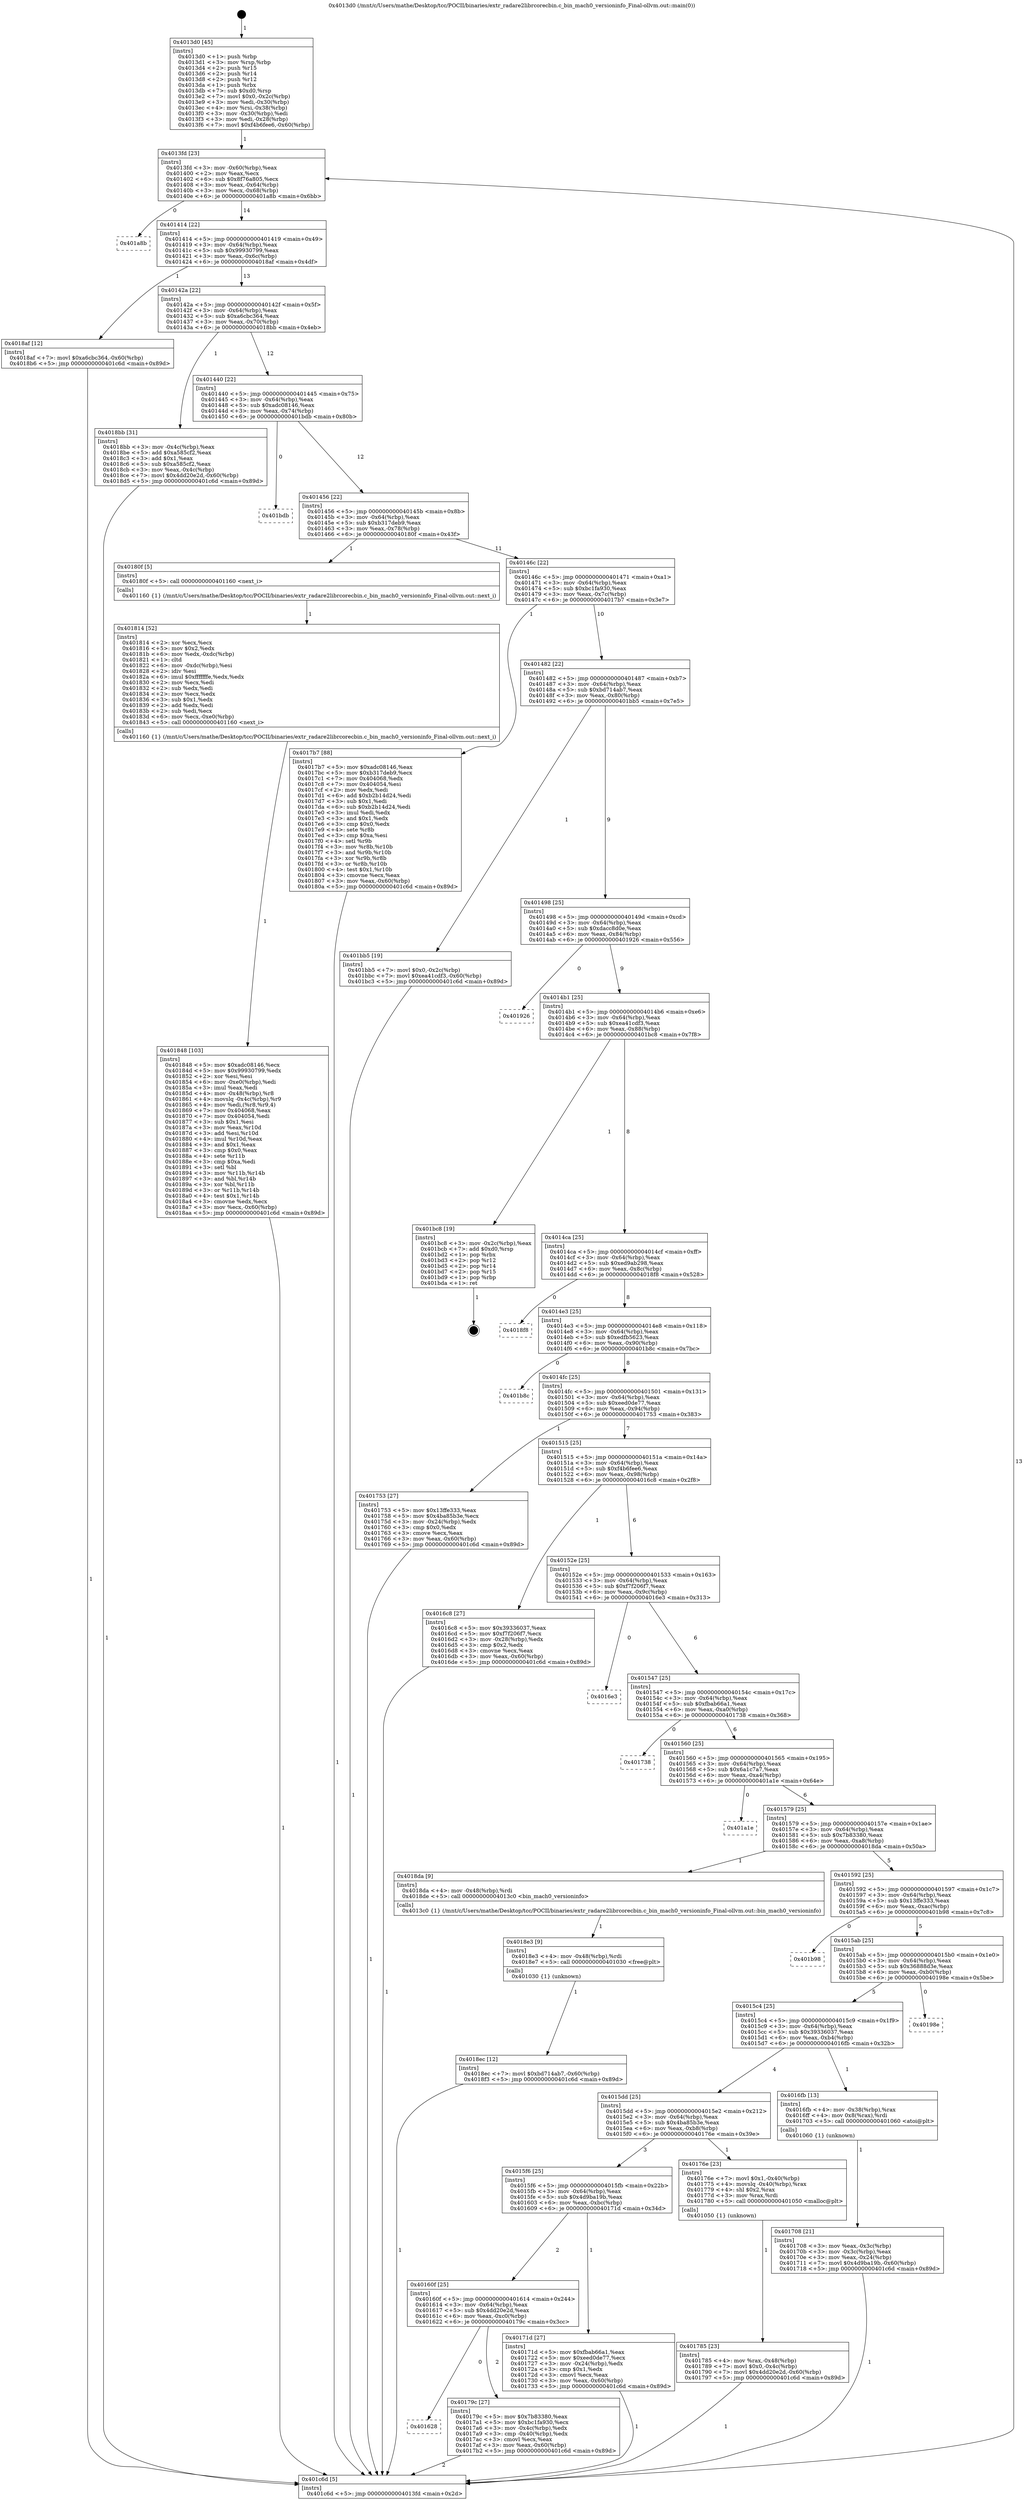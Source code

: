 digraph "0x4013d0" {
  label = "0x4013d0 (/mnt/c/Users/mathe/Desktop/tcc/POCII/binaries/extr_radare2librcorecbin.c_bin_mach0_versioninfo_Final-ollvm.out::main(0))"
  labelloc = "t"
  node[shape=record]

  Entry [label="",width=0.3,height=0.3,shape=circle,fillcolor=black,style=filled]
  "0x4013fd" [label="{
     0x4013fd [23]\l
     | [instrs]\l
     &nbsp;&nbsp;0x4013fd \<+3\>: mov -0x60(%rbp),%eax\l
     &nbsp;&nbsp;0x401400 \<+2\>: mov %eax,%ecx\l
     &nbsp;&nbsp;0x401402 \<+6\>: sub $0x8f76a805,%ecx\l
     &nbsp;&nbsp;0x401408 \<+3\>: mov %eax,-0x64(%rbp)\l
     &nbsp;&nbsp;0x40140b \<+3\>: mov %ecx,-0x68(%rbp)\l
     &nbsp;&nbsp;0x40140e \<+6\>: je 0000000000401a8b \<main+0x6bb\>\l
  }"]
  "0x401a8b" [label="{
     0x401a8b\l
  }", style=dashed]
  "0x401414" [label="{
     0x401414 [22]\l
     | [instrs]\l
     &nbsp;&nbsp;0x401414 \<+5\>: jmp 0000000000401419 \<main+0x49\>\l
     &nbsp;&nbsp;0x401419 \<+3\>: mov -0x64(%rbp),%eax\l
     &nbsp;&nbsp;0x40141c \<+5\>: sub $0x99930799,%eax\l
     &nbsp;&nbsp;0x401421 \<+3\>: mov %eax,-0x6c(%rbp)\l
     &nbsp;&nbsp;0x401424 \<+6\>: je 00000000004018af \<main+0x4df\>\l
  }"]
  Exit [label="",width=0.3,height=0.3,shape=circle,fillcolor=black,style=filled,peripheries=2]
  "0x4018af" [label="{
     0x4018af [12]\l
     | [instrs]\l
     &nbsp;&nbsp;0x4018af \<+7\>: movl $0xa6cbc364,-0x60(%rbp)\l
     &nbsp;&nbsp;0x4018b6 \<+5\>: jmp 0000000000401c6d \<main+0x89d\>\l
  }"]
  "0x40142a" [label="{
     0x40142a [22]\l
     | [instrs]\l
     &nbsp;&nbsp;0x40142a \<+5\>: jmp 000000000040142f \<main+0x5f\>\l
     &nbsp;&nbsp;0x40142f \<+3\>: mov -0x64(%rbp),%eax\l
     &nbsp;&nbsp;0x401432 \<+5\>: sub $0xa6cbc364,%eax\l
     &nbsp;&nbsp;0x401437 \<+3\>: mov %eax,-0x70(%rbp)\l
     &nbsp;&nbsp;0x40143a \<+6\>: je 00000000004018bb \<main+0x4eb\>\l
  }"]
  "0x4018ec" [label="{
     0x4018ec [12]\l
     | [instrs]\l
     &nbsp;&nbsp;0x4018ec \<+7\>: movl $0xbd714ab7,-0x60(%rbp)\l
     &nbsp;&nbsp;0x4018f3 \<+5\>: jmp 0000000000401c6d \<main+0x89d\>\l
  }"]
  "0x4018bb" [label="{
     0x4018bb [31]\l
     | [instrs]\l
     &nbsp;&nbsp;0x4018bb \<+3\>: mov -0x4c(%rbp),%eax\l
     &nbsp;&nbsp;0x4018be \<+5\>: add $0xa585cf2,%eax\l
     &nbsp;&nbsp;0x4018c3 \<+3\>: add $0x1,%eax\l
     &nbsp;&nbsp;0x4018c6 \<+5\>: sub $0xa585cf2,%eax\l
     &nbsp;&nbsp;0x4018cb \<+3\>: mov %eax,-0x4c(%rbp)\l
     &nbsp;&nbsp;0x4018ce \<+7\>: movl $0x4dd20e2d,-0x60(%rbp)\l
     &nbsp;&nbsp;0x4018d5 \<+5\>: jmp 0000000000401c6d \<main+0x89d\>\l
  }"]
  "0x401440" [label="{
     0x401440 [22]\l
     | [instrs]\l
     &nbsp;&nbsp;0x401440 \<+5\>: jmp 0000000000401445 \<main+0x75\>\l
     &nbsp;&nbsp;0x401445 \<+3\>: mov -0x64(%rbp),%eax\l
     &nbsp;&nbsp;0x401448 \<+5\>: sub $0xadc08146,%eax\l
     &nbsp;&nbsp;0x40144d \<+3\>: mov %eax,-0x74(%rbp)\l
     &nbsp;&nbsp;0x401450 \<+6\>: je 0000000000401bdb \<main+0x80b\>\l
  }"]
  "0x4018e3" [label="{
     0x4018e3 [9]\l
     | [instrs]\l
     &nbsp;&nbsp;0x4018e3 \<+4\>: mov -0x48(%rbp),%rdi\l
     &nbsp;&nbsp;0x4018e7 \<+5\>: call 0000000000401030 \<free@plt\>\l
     | [calls]\l
     &nbsp;&nbsp;0x401030 \{1\} (unknown)\l
  }"]
  "0x401bdb" [label="{
     0x401bdb\l
  }", style=dashed]
  "0x401456" [label="{
     0x401456 [22]\l
     | [instrs]\l
     &nbsp;&nbsp;0x401456 \<+5\>: jmp 000000000040145b \<main+0x8b\>\l
     &nbsp;&nbsp;0x40145b \<+3\>: mov -0x64(%rbp),%eax\l
     &nbsp;&nbsp;0x40145e \<+5\>: sub $0xb317deb9,%eax\l
     &nbsp;&nbsp;0x401463 \<+3\>: mov %eax,-0x78(%rbp)\l
     &nbsp;&nbsp;0x401466 \<+6\>: je 000000000040180f \<main+0x43f\>\l
  }"]
  "0x401848" [label="{
     0x401848 [103]\l
     | [instrs]\l
     &nbsp;&nbsp;0x401848 \<+5\>: mov $0xadc08146,%ecx\l
     &nbsp;&nbsp;0x40184d \<+5\>: mov $0x99930799,%edx\l
     &nbsp;&nbsp;0x401852 \<+2\>: xor %esi,%esi\l
     &nbsp;&nbsp;0x401854 \<+6\>: mov -0xe0(%rbp),%edi\l
     &nbsp;&nbsp;0x40185a \<+3\>: imul %eax,%edi\l
     &nbsp;&nbsp;0x40185d \<+4\>: mov -0x48(%rbp),%r8\l
     &nbsp;&nbsp;0x401861 \<+4\>: movslq -0x4c(%rbp),%r9\l
     &nbsp;&nbsp;0x401865 \<+4\>: mov %edi,(%r8,%r9,4)\l
     &nbsp;&nbsp;0x401869 \<+7\>: mov 0x404068,%eax\l
     &nbsp;&nbsp;0x401870 \<+7\>: mov 0x404054,%edi\l
     &nbsp;&nbsp;0x401877 \<+3\>: sub $0x1,%esi\l
     &nbsp;&nbsp;0x40187a \<+3\>: mov %eax,%r10d\l
     &nbsp;&nbsp;0x40187d \<+3\>: add %esi,%r10d\l
     &nbsp;&nbsp;0x401880 \<+4\>: imul %r10d,%eax\l
     &nbsp;&nbsp;0x401884 \<+3\>: and $0x1,%eax\l
     &nbsp;&nbsp;0x401887 \<+3\>: cmp $0x0,%eax\l
     &nbsp;&nbsp;0x40188a \<+4\>: sete %r11b\l
     &nbsp;&nbsp;0x40188e \<+3\>: cmp $0xa,%edi\l
     &nbsp;&nbsp;0x401891 \<+3\>: setl %bl\l
     &nbsp;&nbsp;0x401894 \<+3\>: mov %r11b,%r14b\l
     &nbsp;&nbsp;0x401897 \<+3\>: and %bl,%r14b\l
     &nbsp;&nbsp;0x40189a \<+3\>: xor %bl,%r11b\l
     &nbsp;&nbsp;0x40189d \<+3\>: or %r11b,%r14b\l
     &nbsp;&nbsp;0x4018a0 \<+4\>: test $0x1,%r14b\l
     &nbsp;&nbsp;0x4018a4 \<+3\>: cmovne %edx,%ecx\l
     &nbsp;&nbsp;0x4018a7 \<+3\>: mov %ecx,-0x60(%rbp)\l
     &nbsp;&nbsp;0x4018aa \<+5\>: jmp 0000000000401c6d \<main+0x89d\>\l
  }"]
  "0x40180f" [label="{
     0x40180f [5]\l
     | [instrs]\l
     &nbsp;&nbsp;0x40180f \<+5\>: call 0000000000401160 \<next_i\>\l
     | [calls]\l
     &nbsp;&nbsp;0x401160 \{1\} (/mnt/c/Users/mathe/Desktop/tcc/POCII/binaries/extr_radare2librcorecbin.c_bin_mach0_versioninfo_Final-ollvm.out::next_i)\l
  }"]
  "0x40146c" [label="{
     0x40146c [22]\l
     | [instrs]\l
     &nbsp;&nbsp;0x40146c \<+5\>: jmp 0000000000401471 \<main+0xa1\>\l
     &nbsp;&nbsp;0x401471 \<+3\>: mov -0x64(%rbp),%eax\l
     &nbsp;&nbsp;0x401474 \<+5\>: sub $0xbc1fa930,%eax\l
     &nbsp;&nbsp;0x401479 \<+3\>: mov %eax,-0x7c(%rbp)\l
     &nbsp;&nbsp;0x40147c \<+6\>: je 00000000004017b7 \<main+0x3e7\>\l
  }"]
  "0x401814" [label="{
     0x401814 [52]\l
     | [instrs]\l
     &nbsp;&nbsp;0x401814 \<+2\>: xor %ecx,%ecx\l
     &nbsp;&nbsp;0x401816 \<+5\>: mov $0x2,%edx\l
     &nbsp;&nbsp;0x40181b \<+6\>: mov %edx,-0xdc(%rbp)\l
     &nbsp;&nbsp;0x401821 \<+1\>: cltd\l
     &nbsp;&nbsp;0x401822 \<+6\>: mov -0xdc(%rbp),%esi\l
     &nbsp;&nbsp;0x401828 \<+2\>: idiv %esi\l
     &nbsp;&nbsp;0x40182a \<+6\>: imul $0xfffffffe,%edx,%edx\l
     &nbsp;&nbsp;0x401830 \<+2\>: mov %ecx,%edi\l
     &nbsp;&nbsp;0x401832 \<+2\>: sub %edx,%edi\l
     &nbsp;&nbsp;0x401834 \<+2\>: mov %ecx,%edx\l
     &nbsp;&nbsp;0x401836 \<+3\>: sub $0x1,%edx\l
     &nbsp;&nbsp;0x401839 \<+2\>: add %edx,%edi\l
     &nbsp;&nbsp;0x40183b \<+2\>: sub %edi,%ecx\l
     &nbsp;&nbsp;0x40183d \<+6\>: mov %ecx,-0xe0(%rbp)\l
     &nbsp;&nbsp;0x401843 \<+5\>: call 0000000000401160 \<next_i\>\l
     | [calls]\l
     &nbsp;&nbsp;0x401160 \{1\} (/mnt/c/Users/mathe/Desktop/tcc/POCII/binaries/extr_radare2librcorecbin.c_bin_mach0_versioninfo_Final-ollvm.out::next_i)\l
  }"]
  "0x4017b7" [label="{
     0x4017b7 [88]\l
     | [instrs]\l
     &nbsp;&nbsp;0x4017b7 \<+5\>: mov $0xadc08146,%eax\l
     &nbsp;&nbsp;0x4017bc \<+5\>: mov $0xb317deb9,%ecx\l
     &nbsp;&nbsp;0x4017c1 \<+7\>: mov 0x404068,%edx\l
     &nbsp;&nbsp;0x4017c8 \<+7\>: mov 0x404054,%esi\l
     &nbsp;&nbsp;0x4017cf \<+2\>: mov %edx,%edi\l
     &nbsp;&nbsp;0x4017d1 \<+6\>: add $0xb2b14d24,%edi\l
     &nbsp;&nbsp;0x4017d7 \<+3\>: sub $0x1,%edi\l
     &nbsp;&nbsp;0x4017da \<+6\>: sub $0xb2b14d24,%edi\l
     &nbsp;&nbsp;0x4017e0 \<+3\>: imul %edi,%edx\l
     &nbsp;&nbsp;0x4017e3 \<+3\>: and $0x1,%edx\l
     &nbsp;&nbsp;0x4017e6 \<+3\>: cmp $0x0,%edx\l
     &nbsp;&nbsp;0x4017e9 \<+4\>: sete %r8b\l
     &nbsp;&nbsp;0x4017ed \<+3\>: cmp $0xa,%esi\l
     &nbsp;&nbsp;0x4017f0 \<+4\>: setl %r9b\l
     &nbsp;&nbsp;0x4017f4 \<+3\>: mov %r8b,%r10b\l
     &nbsp;&nbsp;0x4017f7 \<+3\>: and %r9b,%r10b\l
     &nbsp;&nbsp;0x4017fa \<+3\>: xor %r9b,%r8b\l
     &nbsp;&nbsp;0x4017fd \<+3\>: or %r8b,%r10b\l
     &nbsp;&nbsp;0x401800 \<+4\>: test $0x1,%r10b\l
     &nbsp;&nbsp;0x401804 \<+3\>: cmovne %ecx,%eax\l
     &nbsp;&nbsp;0x401807 \<+3\>: mov %eax,-0x60(%rbp)\l
     &nbsp;&nbsp;0x40180a \<+5\>: jmp 0000000000401c6d \<main+0x89d\>\l
  }"]
  "0x401482" [label="{
     0x401482 [22]\l
     | [instrs]\l
     &nbsp;&nbsp;0x401482 \<+5\>: jmp 0000000000401487 \<main+0xb7\>\l
     &nbsp;&nbsp;0x401487 \<+3\>: mov -0x64(%rbp),%eax\l
     &nbsp;&nbsp;0x40148a \<+5\>: sub $0xbd714ab7,%eax\l
     &nbsp;&nbsp;0x40148f \<+3\>: mov %eax,-0x80(%rbp)\l
     &nbsp;&nbsp;0x401492 \<+6\>: je 0000000000401bb5 \<main+0x7e5\>\l
  }"]
  "0x401628" [label="{
     0x401628\l
  }", style=dashed]
  "0x401bb5" [label="{
     0x401bb5 [19]\l
     | [instrs]\l
     &nbsp;&nbsp;0x401bb5 \<+7\>: movl $0x0,-0x2c(%rbp)\l
     &nbsp;&nbsp;0x401bbc \<+7\>: movl $0xea41cdf3,-0x60(%rbp)\l
     &nbsp;&nbsp;0x401bc3 \<+5\>: jmp 0000000000401c6d \<main+0x89d\>\l
  }"]
  "0x401498" [label="{
     0x401498 [25]\l
     | [instrs]\l
     &nbsp;&nbsp;0x401498 \<+5\>: jmp 000000000040149d \<main+0xcd\>\l
     &nbsp;&nbsp;0x40149d \<+3\>: mov -0x64(%rbp),%eax\l
     &nbsp;&nbsp;0x4014a0 \<+5\>: sub $0xdacc8d0e,%eax\l
     &nbsp;&nbsp;0x4014a5 \<+6\>: mov %eax,-0x84(%rbp)\l
     &nbsp;&nbsp;0x4014ab \<+6\>: je 0000000000401926 \<main+0x556\>\l
  }"]
  "0x40179c" [label="{
     0x40179c [27]\l
     | [instrs]\l
     &nbsp;&nbsp;0x40179c \<+5\>: mov $0x7b83380,%eax\l
     &nbsp;&nbsp;0x4017a1 \<+5\>: mov $0xbc1fa930,%ecx\l
     &nbsp;&nbsp;0x4017a6 \<+3\>: mov -0x4c(%rbp),%edx\l
     &nbsp;&nbsp;0x4017a9 \<+3\>: cmp -0x40(%rbp),%edx\l
     &nbsp;&nbsp;0x4017ac \<+3\>: cmovl %ecx,%eax\l
     &nbsp;&nbsp;0x4017af \<+3\>: mov %eax,-0x60(%rbp)\l
     &nbsp;&nbsp;0x4017b2 \<+5\>: jmp 0000000000401c6d \<main+0x89d\>\l
  }"]
  "0x401926" [label="{
     0x401926\l
  }", style=dashed]
  "0x4014b1" [label="{
     0x4014b1 [25]\l
     | [instrs]\l
     &nbsp;&nbsp;0x4014b1 \<+5\>: jmp 00000000004014b6 \<main+0xe6\>\l
     &nbsp;&nbsp;0x4014b6 \<+3\>: mov -0x64(%rbp),%eax\l
     &nbsp;&nbsp;0x4014b9 \<+5\>: sub $0xea41cdf3,%eax\l
     &nbsp;&nbsp;0x4014be \<+6\>: mov %eax,-0x88(%rbp)\l
     &nbsp;&nbsp;0x4014c4 \<+6\>: je 0000000000401bc8 \<main+0x7f8\>\l
  }"]
  "0x401785" [label="{
     0x401785 [23]\l
     | [instrs]\l
     &nbsp;&nbsp;0x401785 \<+4\>: mov %rax,-0x48(%rbp)\l
     &nbsp;&nbsp;0x401789 \<+7\>: movl $0x0,-0x4c(%rbp)\l
     &nbsp;&nbsp;0x401790 \<+7\>: movl $0x4dd20e2d,-0x60(%rbp)\l
     &nbsp;&nbsp;0x401797 \<+5\>: jmp 0000000000401c6d \<main+0x89d\>\l
  }"]
  "0x401bc8" [label="{
     0x401bc8 [19]\l
     | [instrs]\l
     &nbsp;&nbsp;0x401bc8 \<+3\>: mov -0x2c(%rbp),%eax\l
     &nbsp;&nbsp;0x401bcb \<+7\>: add $0xd0,%rsp\l
     &nbsp;&nbsp;0x401bd2 \<+1\>: pop %rbx\l
     &nbsp;&nbsp;0x401bd3 \<+2\>: pop %r12\l
     &nbsp;&nbsp;0x401bd5 \<+2\>: pop %r14\l
     &nbsp;&nbsp;0x401bd7 \<+2\>: pop %r15\l
     &nbsp;&nbsp;0x401bd9 \<+1\>: pop %rbp\l
     &nbsp;&nbsp;0x401bda \<+1\>: ret\l
  }"]
  "0x4014ca" [label="{
     0x4014ca [25]\l
     | [instrs]\l
     &nbsp;&nbsp;0x4014ca \<+5\>: jmp 00000000004014cf \<main+0xff\>\l
     &nbsp;&nbsp;0x4014cf \<+3\>: mov -0x64(%rbp),%eax\l
     &nbsp;&nbsp;0x4014d2 \<+5\>: sub $0xed9ab298,%eax\l
     &nbsp;&nbsp;0x4014d7 \<+6\>: mov %eax,-0x8c(%rbp)\l
     &nbsp;&nbsp;0x4014dd \<+6\>: je 00000000004018f8 \<main+0x528\>\l
  }"]
  "0x40160f" [label="{
     0x40160f [25]\l
     | [instrs]\l
     &nbsp;&nbsp;0x40160f \<+5\>: jmp 0000000000401614 \<main+0x244\>\l
     &nbsp;&nbsp;0x401614 \<+3\>: mov -0x64(%rbp),%eax\l
     &nbsp;&nbsp;0x401617 \<+5\>: sub $0x4dd20e2d,%eax\l
     &nbsp;&nbsp;0x40161c \<+6\>: mov %eax,-0xc0(%rbp)\l
     &nbsp;&nbsp;0x401622 \<+6\>: je 000000000040179c \<main+0x3cc\>\l
  }"]
  "0x4018f8" [label="{
     0x4018f8\l
  }", style=dashed]
  "0x4014e3" [label="{
     0x4014e3 [25]\l
     | [instrs]\l
     &nbsp;&nbsp;0x4014e3 \<+5\>: jmp 00000000004014e8 \<main+0x118\>\l
     &nbsp;&nbsp;0x4014e8 \<+3\>: mov -0x64(%rbp),%eax\l
     &nbsp;&nbsp;0x4014eb \<+5\>: sub $0xedfb5623,%eax\l
     &nbsp;&nbsp;0x4014f0 \<+6\>: mov %eax,-0x90(%rbp)\l
     &nbsp;&nbsp;0x4014f6 \<+6\>: je 0000000000401b8c \<main+0x7bc\>\l
  }"]
  "0x40171d" [label="{
     0x40171d [27]\l
     | [instrs]\l
     &nbsp;&nbsp;0x40171d \<+5\>: mov $0xfbab66a1,%eax\l
     &nbsp;&nbsp;0x401722 \<+5\>: mov $0xeed0de77,%ecx\l
     &nbsp;&nbsp;0x401727 \<+3\>: mov -0x24(%rbp),%edx\l
     &nbsp;&nbsp;0x40172a \<+3\>: cmp $0x1,%edx\l
     &nbsp;&nbsp;0x40172d \<+3\>: cmovl %ecx,%eax\l
     &nbsp;&nbsp;0x401730 \<+3\>: mov %eax,-0x60(%rbp)\l
     &nbsp;&nbsp;0x401733 \<+5\>: jmp 0000000000401c6d \<main+0x89d\>\l
  }"]
  "0x401b8c" [label="{
     0x401b8c\l
  }", style=dashed]
  "0x4014fc" [label="{
     0x4014fc [25]\l
     | [instrs]\l
     &nbsp;&nbsp;0x4014fc \<+5\>: jmp 0000000000401501 \<main+0x131\>\l
     &nbsp;&nbsp;0x401501 \<+3\>: mov -0x64(%rbp),%eax\l
     &nbsp;&nbsp;0x401504 \<+5\>: sub $0xeed0de77,%eax\l
     &nbsp;&nbsp;0x401509 \<+6\>: mov %eax,-0x94(%rbp)\l
     &nbsp;&nbsp;0x40150f \<+6\>: je 0000000000401753 \<main+0x383\>\l
  }"]
  "0x4015f6" [label="{
     0x4015f6 [25]\l
     | [instrs]\l
     &nbsp;&nbsp;0x4015f6 \<+5\>: jmp 00000000004015fb \<main+0x22b\>\l
     &nbsp;&nbsp;0x4015fb \<+3\>: mov -0x64(%rbp),%eax\l
     &nbsp;&nbsp;0x4015fe \<+5\>: sub $0x4d9ba19b,%eax\l
     &nbsp;&nbsp;0x401603 \<+6\>: mov %eax,-0xbc(%rbp)\l
     &nbsp;&nbsp;0x401609 \<+6\>: je 000000000040171d \<main+0x34d\>\l
  }"]
  "0x401753" [label="{
     0x401753 [27]\l
     | [instrs]\l
     &nbsp;&nbsp;0x401753 \<+5\>: mov $0x13ffe333,%eax\l
     &nbsp;&nbsp;0x401758 \<+5\>: mov $0x4ba85b3e,%ecx\l
     &nbsp;&nbsp;0x40175d \<+3\>: mov -0x24(%rbp),%edx\l
     &nbsp;&nbsp;0x401760 \<+3\>: cmp $0x0,%edx\l
     &nbsp;&nbsp;0x401763 \<+3\>: cmove %ecx,%eax\l
     &nbsp;&nbsp;0x401766 \<+3\>: mov %eax,-0x60(%rbp)\l
     &nbsp;&nbsp;0x401769 \<+5\>: jmp 0000000000401c6d \<main+0x89d\>\l
  }"]
  "0x401515" [label="{
     0x401515 [25]\l
     | [instrs]\l
     &nbsp;&nbsp;0x401515 \<+5\>: jmp 000000000040151a \<main+0x14a\>\l
     &nbsp;&nbsp;0x40151a \<+3\>: mov -0x64(%rbp),%eax\l
     &nbsp;&nbsp;0x40151d \<+5\>: sub $0xf4b6fee6,%eax\l
     &nbsp;&nbsp;0x401522 \<+6\>: mov %eax,-0x98(%rbp)\l
     &nbsp;&nbsp;0x401528 \<+6\>: je 00000000004016c8 \<main+0x2f8\>\l
  }"]
  "0x40176e" [label="{
     0x40176e [23]\l
     | [instrs]\l
     &nbsp;&nbsp;0x40176e \<+7\>: movl $0x1,-0x40(%rbp)\l
     &nbsp;&nbsp;0x401775 \<+4\>: movslq -0x40(%rbp),%rax\l
     &nbsp;&nbsp;0x401779 \<+4\>: shl $0x2,%rax\l
     &nbsp;&nbsp;0x40177d \<+3\>: mov %rax,%rdi\l
     &nbsp;&nbsp;0x401780 \<+5\>: call 0000000000401050 \<malloc@plt\>\l
     | [calls]\l
     &nbsp;&nbsp;0x401050 \{1\} (unknown)\l
  }"]
  "0x4016c8" [label="{
     0x4016c8 [27]\l
     | [instrs]\l
     &nbsp;&nbsp;0x4016c8 \<+5\>: mov $0x39336037,%eax\l
     &nbsp;&nbsp;0x4016cd \<+5\>: mov $0xf7f206f7,%ecx\l
     &nbsp;&nbsp;0x4016d2 \<+3\>: mov -0x28(%rbp),%edx\l
     &nbsp;&nbsp;0x4016d5 \<+3\>: cmp $0x2,%edx\l
     &nbsp;&nbsp;0x4016d8 \<+3\>: cmovne %ecx,%eax\l
     &nbsp;&nbsp;0x4016db \<+3\>: mov %eax,-0x60(%rbp)\l
     &nbsp;&nbsp;0x4016de \<+5\>: jmp 0000000000401c6d \<main+0x89d\>\l
  }"]
  "0x40152e" [label="{
     0x40152e [25]\l
     | [instrs]\l
     &nbsp;&nbsp;0x40152e \<+5\>: jmp 0000000000401533 \<main+0x163\>\l
     &nbsp;&nbsp;0x401533 \<+3\>: mov -0x64(%rbp),%eax\l
     &nbsp;&nbsp;0x401536 \<+5\>: sub $0xf7f206f7,%eax\l
     &nbsp;&nbsp;0x40153b \<+6\>: mov %eax,-0x9c(%rbp)\l
     &nbsp;&nbsp;0x401541 \<+6\>: je 00000000004016e3 \<main+0x313\>\l
  }"]
  "0x401c6d" [label="{
     0x401c6d [5]\l
     | [instrs]\l
     &nbsp;&nbsp;0x401c6d \<+5\>: jmp 00000000004013fd \<main+0x2d\>\l
  }"]
  "0x4013d0" [label="{
     0x4013d0 [45]\l
     | [instrs]\l
     &nbsp;&nbsp;0x4013d0 \<+1\>: push %rbp\l
     &nbsp;&nbsp;0x4013d1 \<+3\>: mov %rsp,%rbp\l
     &nbsp;&nbsp;0x4013d4 \<+2\>: push %r15\l
     &nbsp;&nbsp;0x4013d6 \<+2\>: push %r14\l
     &nbsp;&nbsp;0x4013d8 \<+2\>: push %r12\l
     &nbsp;&nbsp;0x4013da \<+1\>: push %rbx\l
     &nbsp;&nbsp;0x4013db \<+7\>: sub $0xd0,%rsp\l
     &nbsp;&nbsp;0x4013e2 \<+7\>: movl $0x0,-0x2c(%rbp)\l
     &nbsp;&nbsp;0x4013e9 \<+3\>: mov %edi,-0x30(%rbp)\l
     &nbsp;&nbsp;0x4013ec \<+4\>: mov %rsi,-0x38(%rbp)\l
     &nbsp;&nbsp;0x4013f0 \<+3\>: mov -0x30(%rbp),%edi\l
     &nbsp;&nbsp;0x4013f3 \<+3\>: mov %edi,-0x28(%rbp)\l
     &nbsp;&nbsp;0x4013f6 \<+7\>: movl $0xf4b6fee6,-0x60(%rbp)\l
  }"]
  "0x401708" [label="{
     0x401708 [21]\l
     | [instrs]\l
     &nbsp;&nbsp;0x401708 \<+3\>: mov %eax,-0x3c(%rbp)\l
     &nbsp;&nbsp;0x40170b \<+3\>: mov -0x3c(%rbp),%eax\l
     &nbsp;&nbsp;0x40170e \<+3\>: mov %eax,-0x24(%rbp)\l
     &nbsp;&nbsp;0x401711 \<+7\>: movl $0x4d9ba19b,-0x60(%rbp)\l
     &nbsp;&nbsp;0x401718 \<+5\>: jmp 0000000000401c6d \<main+0x89d\>\l
  }"]
  "0x4016e3" [label="{
     0x4016e3\l
  }", style=dashed]
  "0x401547" [label="{
     0x401547 [25]\l
     | [instrs]\l
     &nbsp;&nbsp;0x401547 \<+5\>: jmp 000000000040154c \<main+0x17c\>\l
     &nbsp;&nbsp;0x40154c \<+3\>: mov -0x64(%rbp),%eax\l
     &nbsp;&nbsp;0x40154f \<+5\>: sub $0xfbab66a1,%eax\l
     &nbsp;&nbsp;0x401554 \<+6\>: mov %eax,-0xa0(%rbp)\l
     &nbsp;&nbsp;0x40155a \<+6\>: je 0000000000401738 \<main+0x368\>\l
  }"]
  "0x4015dd" [label="{
     0x4015dd [25]\l
     | [instrs]\l
     &nbsp;&nbsp;0x4015dd \<+5\>: jmp 00000000004015e2 \<main+0x212\>\l
     &nbsp;&nbsp;0x4015e2 \<+3\>: mov -0x64(%rbp),%eax\l
     &nbsp;&nbsp;0x4015e5 \<+5\>: sub $0x4ba85b3e,%eax\l
     &nbsp;&nbsp;0x4015ea \<+6\>: mov %eax,-0xb8(%rbp)\l
     &nbsp;&nbsp;0x4015f0 \<+6\>: je 000000000040176e \<main+0x39e\>\l
  }"]
  "0x401738" [label="{
     0x401738\l
  }", style=dashed]
  "0x401560" [label="{
     0x401560 [25]\l
     | [instrs]\l
     &nbsp;&nbsp;0x401560 \<+5\>: jmp 0000000000401565 \<main+0x195\>\l
     &nbsp;&nbsp;0x401565 \<+3\>: mov -0x64(%rbp),%eax\l
     &nbsp;&nbsp;0x401568 \<+5\>: sub $0x6a1c7a7,%eax\l
     &nbsp;&nbsp;0x40156d \<+6\>: mov %eax,-0xa4(%rbp)\l
     &nbsp;&nbsp;0x401573 \<+6\>: je 0000000000401a1e \<main+0x64e\>\l
  }"]
  "0x4016fb" [label="{
     0x4016fb [13]\l
     | [instrs]\l
     &nbsp;&nbsp;0x4016fb \<+4\>: mov -0x38(%rbp),%rax\l
     &nbsp;&nbsp;0x4016ff \<+4\>: mov 0x8(%rax),%rdi\l
     &nbsp;&nbsp;0x401703 \<+5\>: call 0000000000401060 \<atoi@plt\>\l
     | [calls]\l
     &nbsp;&nbsp;0x401060 \{1\} (unknown)\l
  }"]
  "0x401a1e" [label="{
     0x401a1e\l
  }", style=dashed]
  "0x401579" [label="{
     0x401579 [25]\l
     | [instrs]\l
     &nbsp;&nbsp;0x401579 \<+5\>: jmp 000000000040157e \<main+0x1ae\>\l
     &nbsp;&nbsp;0x40157e \<+3\>: mov -0x64(%rbp),%eax\l
     &nbsp;&nbsp;0x401581 \<+5\>: sub $0x7b83380,%eax\l
     &nbsp;&nbsp;0x401586 \<+6\>: mov %eax,-0xa8(%rbp)\l
     &nbsp;&nbsp;0x40158c \<+6\>: je 00000000004018da \<main+0x50a\>\l
  }"]
  "0x4015c4" [label="{
     0x4015c4 [25]\l
     | [instrs]\l
     &nbsp;&nbsp;0x4015c4 \<+5\>: jmp 00000000004015c9 \<main+0x1f9\>\l
     &nbsp;&nbsp;0x4015c9 \<+3\>: mov -0x64(%rbp),%eax\l
     &nbsp;&nbsp;0x4015cc \<+5\>: sub $0x39336037,%eax\l
     &nbsp;&nbsp;0x4015d1 \<+6\>: mov %eax,-0xb4(%rbp)\l
     &nbsp;&nbsp;0x4015d7 \<+6\>: je 00000000004016fb \<main+0x32b\>\l
  }"]
  "0x4018da" [label="{
     0x4018da [9]\l
     | [instrs]\l
     &nbsp;&nbsp;0x4018da \<+4\>: mov -0x48(%rbp),%rdi\l
     &nbsp;&nbsp;0x4018de \<+5\>: call 00000000004013c0 \<bin_mach0_versioninfo\>\l
     | [calls]\l
     &nbsp;&nbsp;0x4013c0 \{1\} (/mnt/c/Users/mathe/Desktop/tcc/POCII/binaries/extr_radare2librcorecbin.c_bin_mach0_versioninfo_Final-ollvm.out::bin_mach0_versioninfo)\l
  }"]
  "0x401592" [label="{
     0x401592 [25]\l
     | [instrs]\l
     &nbsp;&nbsp;0x401592 \<+5\>: jmp 0000000000401597 \<main+0x1c7\>\l
     &nbsp;&nbsp;0x401597 \<+3\>: mov -0x64(%rbp),%eax\l
     &nbsp;&nbsp;0x40159a \<+5\>: sub $0x13ffe333,%eax\l
     &nbsp;&nbsp;0x40159f \<+6\>: mov %eax,-0xac(%rbp)\l
     &nbsp;&nbsp;0x4015a5 \<+6\>: je 0000000000401b98 \<main+0x7c8\>\l
  }"]
  "0x40198e" [label="{
     0x40198e\l
  }", style=dashed]
  "0x401b98" [label="{
     0x401b98\l
  }", style=dashed]
  "0x4015ab" [label="{
     0x4015ab [25]\l
     | [instrs]\l
     &nbsp;&nbsp;0x4015ab \<+5\>: jmp 00000000004015b0 \<main+0x1e0\>\l
     &nbsp;&nbsp;0x4015b0 \<+3\>: mov -0x64(%rbp),%eax\l
     &nbsp;&nbsp;0x4015b3 \<+5\>: sub $0x36888d3e,%eax\l
     &nbsp;&nbsp;0x4015b8 \<+6\>: mov %eax,-0xb0(%rbp)\l
     &nbsp;&nbsp;0x4015be \<+6\>: je 000000000040198e \<main+0x5be\>\l
  }"]
  Entry -> "0x4013d0" [label=" 1"]
  "0x4013fd" -> "0x401a8b" [label=" 0"]
  "0x4013fd" -> "0x401414" [label=" 14"]
  "0x401bc8" -> Exit [label=" 1"]
  "0x401414" -> "0x4018af" [label=" 1"]
  "0x401414" -> "0x40142a" [label=" 13"]
  "0x401bb5" -> "0x401c6d" [label=" 1"]
  "0x40142a" -> "0x4018bb" [label=" 1"]
  "0x40142a" -> "0x401440" [label=" 12"]
  "0x4018ec" -> "0x401c6d" [label=" 1"]
  "0x401440" -> "0x401bdb" [label=" 0"]
  "0x401440" -> "0x401456" [label=" 12"]
  "0x4018e3" -> "0x4018ec" [label=" 1"]
  "0x401456" -> "0x40180f" [label=" 1"]
  "0x401456" -> "0x40146c" [label=" 11"]
  "0x4018da" -> "0x4018e3" [label=" 1"]
  "0x40146c" -> "0x4017b7" [label=" 1"]
  "0x40146c" -> "0x401482" [label=" 10"]
  "0x4018bb" -> "0x401c6d" [label=" 1"]
  "0x401482" -> "0x401bb5" [label=" 1"]
  "0x401482" -> "0x401498" [label=" 9"]
  "0x4018af" -> "0x401c6d" [label=" 1"]
  "0x401498" -> "0x401926" [label=" 0"]
  "0x401498" -> "0x4014b1" [label=" 9"]
  "0x401848" -> "0x401c6d" [label=" 1"]
  "0x4014b1" -> "0x401bc8" [label=" 1"]
  "0x4014b1" -> "0x4014ca" [label=" 8"]
  "0x40180f" -> "0x401814" [label=" 1"]
  "0x4014ca" -> "0x4018f8" [label=" 0"]
  "0x4014ca" -> "0x4014e3" [label=" 8"]
  "0x4017b7" -> "0x401c6d" [label=" 1"]
  "0x4014e3" -> "0x401b8c" [label=" 0"]
  "0x4014e3" -> "0x4014fc" [label=" 8"]
  "0x40179c" -> "0x401c6d" [label=" 2"]
  "0x4014fc" -> "0x401753" [label=" 1"]
  "0x4014fc" -> "0x401515" [label=" 7"]
  "0x40160f" -> "0x40179c" [label=" 2"]
  "0x401515" -> "0x4016c8" [label=" 1"]
  "0x401515" -> "0x40152e" [label=" 6"]
  "0x4016c8" -> "0x401c6d" [label=" 1"]
  "0x4013d0" -> "0x4013fd" [label=" 1"]
  "0x401c6d" -> "0x4013fd" [label=" 13"]
  "0x401814" -> "0x401848" [label=" 1"]
  "0x40152e" -> "0x4016e3" [label=" 0"]
  "0x40152e" -> "0x401547" [label=" 6"]
  "0x40176e" -> "0x401785" [label=" 1"]
  "0x401547" -> "0x401738" [label=" 0"]
  "0x401547" -> "0x401560" [label=" 6"]
  "0x401753" -> "0x401c6d" [label=" 1"]
  "0x401560" -> "0x401a1e" [label=" 0"]
  "0x401560" -> "0x401579" [label=" 6"]
  "0x40171d" -> "0x401c6d" [label=" 1"]
  "0x401579" -> "0x4018da" [label=" 1"]
  "0x401579" -> "0x401592" [label=" 5"]
  "0x4015f6" -> "0x40171d" [label=" 1"]
  "0x401592" -> "0x401b98" [label=" 0"]
  "0x401592" -> "0x4015ab" [label=" 5"]
  "0x40160f" -> "0x401628" [label=" 0"]
  "0x4015ab" -> "0x40198e" [label=" 0"]
  "0x4015ab" -> "0x4015c4" [label=" 5"]
  "0x4015f6" -> "0x40160f" [label=" 2"]
  "0x4015c4" -> "0x4016fb" [label=" 1"]
  "0x4015c4" -> "0x4015dd" [label=" 4"]
  "0x4016fb" -> "0x401708" [label=" 1"]
  "0x401708" -> "0x401c6d" [label=" 1"]
  "0x401785" -> "0x401c6d" [label=" 1"]
  "0x4015dd" -> "0x40176e" [label=" 1"]
  "0x4015dd" -> "0x4015f6" [label=" 3"]
}

